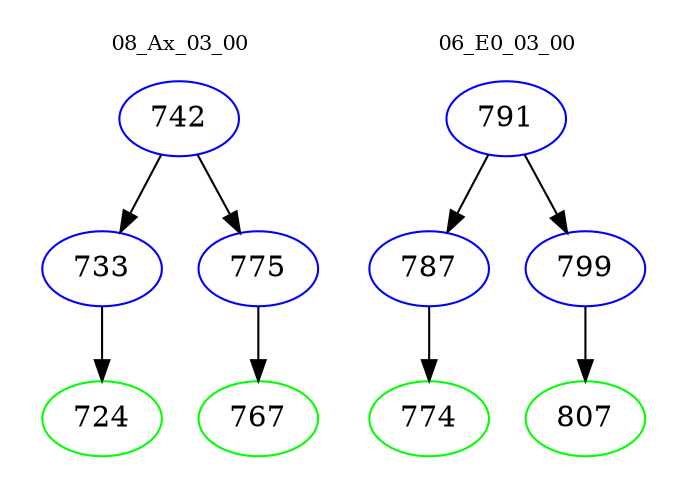 digraph{
subgraph cluster_0 {
color = white
label = "08_Ax_03_00";
fontsize=10;
T0_742 [label="742", color="blue"]
T0_742 -> T0_733 [color="black"]
T0_733 [label="733", color="blue"]
T0_733 -> T0_724 [color="black"]
T0_724 [label="724", color="green"]
T0_742 -> T0_775 [color="black"]
T0_775 [label="775", color="blue"]
T0_775 -> T0_767 [color="black"]
T0_767 [label="767", color="green"]
}
subgraph cluster_1 {
color = white
label = "06_E0_03_00";
fontsize=10;
T1_791 [label="791", color="blue"]
T1_791 -> T1_787 [color="black"]
T1_787 [label="787", color="blue"]
T1_787 -> T1_774 [color="black"]
T1_774 [label="774", color="green"]
T1_791 -> T1_799 [color="black"]
T1_799 [label="799", color="blue"]
T1_799 -> T1_807 [color="black"]
T1_807 [label="807", color="green"]
}
}

